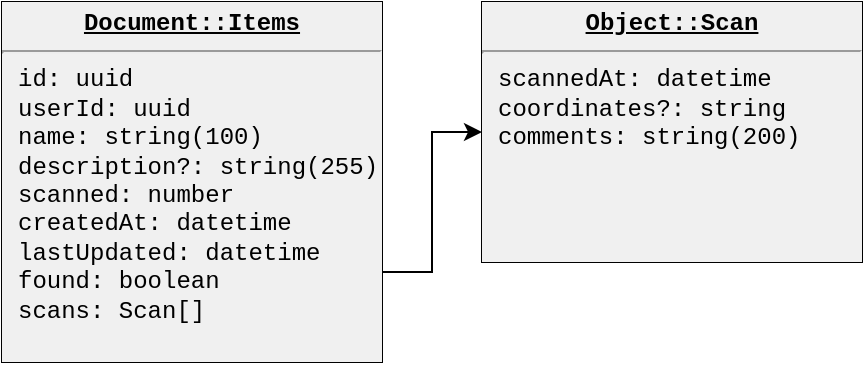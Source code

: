 <mxfile>
    <diagram name="Page-1" id="2ca16b54-16f6-2749-3443-fa8db7711227">
        <mxGraphModel dx="863" dy="698" grid="1" gridSize="10" guides="1" tooltips="1" connect="1" arrows="1" fold="1" page="1" pageScale="1" pageWidth="1100" pageHeight="850" background="none" math="0" shadow="0">
            <root>
                <mxCell id="0"/>
                <mxCell id="1" parent="0"/>
                <mxCell id="fCAyC6eICyOKbPYqp32g-8" value="&lt;p style=&quot;margin: 0px ; margin-top: 4px ; text-align: center ; text-decoration: underline&quot;&gt;&lt;b&gt;Object::Scan&lt;/b&gt;&lt;/p&gt;&lt;hr&gt;&lt;p style=&quot;margin: 0px ; margin-left: 8px&quot;&gt;scannedAt: datetime&lt;br&gt;coordinates?: string&lt;/p&gt;&lt;p style=&quot;margin: 0px ; margin-left: 8px&quot;&gt;comments: string(200)&lt;/p&gt;" style="verticalAlign=top;align=left;overflow=fill;fontSize=12;fontFamily=Courier New;html=1;fontColor=#000000;fillColor=default;labelBackgroundColor=#F0F0F0;" parent="1" vertex="1">
                    <mxGeometry x="320" y="80" width="190" height="130" as="geometry"/>
                </mxCell>
                <mxCell id="fCAyC6eICyOKbPYqp32g-14" style="edgeStyle=orthogonalEdgeStyle;rounded=0;orthogonalLoop=1;jettySize=auto;html=1;exitX=1;exitY=0.75;exitDx=0;exitDy=0;fontFamily=Courier New;fontSize=12;fontColor=#000000;" parent="1" source="fCAyC6eICyOKbPYqp32g-11" target="fCAyC6eICyOKbPYqp32g-8" edge="1">
                    <mxGeometry relative="1" as="geometry"/>
                </mxCell>
                <mxCell id="fCAyC6eICyOKbPYqp32g-11" value="&lt;p style=&quot;margin: 0px ; margin-top: 4px ; text-align: center ; text-decoration: underline&quot;&gt;&lt;b&gt;Document::Items&lt;/b&gt;&lt;/p&gt;&lt;hr&gt;&lt;p style=&quot;margin: 0px ; margin-left: 8px&quot;&gt;id: uuid&lt;br&gt;&lt;/p&gt;&lt;p style=&quot;margin: 0px ; margin-left: 8px&quot;&gt;userId: uuid&lt;/p&gt;&lt;p style=&quot;margin: 0px ; margin-left: 8px&quot;&gt;name: string(100)&lt;/p&gt;&lt;p style=&quot;margin: 0px ; margin-left: 8px&quot;&gt;description?: string(255)&lt;/p&gt;&lt;p style=&quot;margin: 0px ; margin-left: 8px&quot;&gt;scanned: number&lt;/p&gt;&lt;p style=&quot;margin: 0px ; margin-left: 8px&quot;&gt;createdAt: datetime&lt;/p&gt;&lt;p style=&quot;margin: 0px ; margin-left: 8px&quot;&gt;lastUpdated: datetime&lt;/p&gt;&lt;p style=&quot;margin: 0px ; margin-left: 8px&quot;&gt;found: boolean&lt;/p&gt;&lt;p style=&quot;margin: 0px ; margin-left: 8px&quot;&gt;scans: Scan[]&lt;/p&gt;" style="verticalAlign=top;align=left;overflow=fill;fontSize=12;fontFamily=Courier New;html=1;labelBackgroundColor=#F0F0F0;fontColor=#000000;fillColor=default;" parent="1" vertex="1">
                    <mxGeometry x="80" y="80" width="190" height="180" as="geometry"/>
                </mxCell>
            </root>
        </mxGraphModel>
    </diagram>
</mxfile>